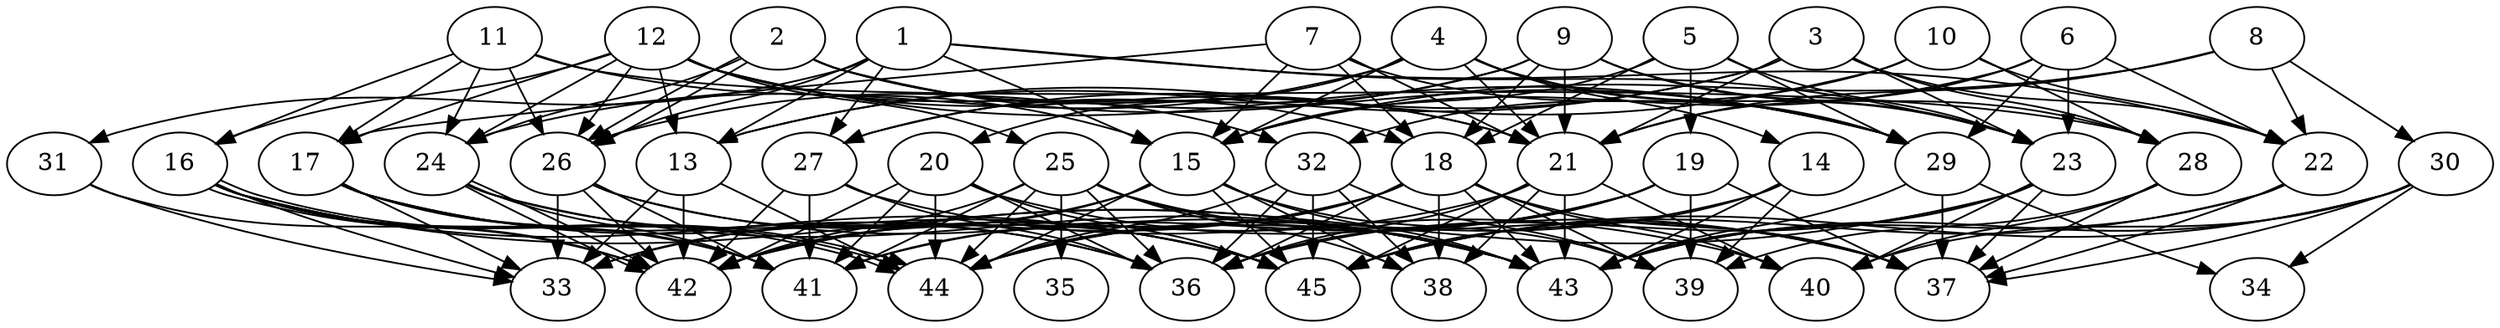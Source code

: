 // DAG automatically generated by daggen at Thu Oct  3 14:07:25 2019
// ./daggen --dot -n 45 --ccr 0.4 --fat 0.7 --regular 0.5 --density 0.6 --mindata 5242880 --maxdata 52428800 
digraph G {
  1 [size="31152640", alpha="0.10", expect_size="12461056"] 
  1 -> 13 [size ="12461056"]
  1 -> 15 [size ="12461056"]
  1 -> 22 [size ="12461056"]
  1 -> 23 [size ="12461056"]
  1 -> 26 [size ="12461056"]
  1 -> 27 [size ="12461056"]
  1 -> 31 [size ="12461056"]
  2 [size="83530240", alpha="0.12", expect_size="33412096"] 
  2 -> 18 [size ="33412096"]
  2 -> 21 [size ="33412096"]
  2 -> 24 [size ="33412096"]
  2 -> 26 [size ="33412096"]
  2 -> 26 [size ="33412096"]
  2 -> 29 [size ="33412096"]
  3 [size="29030400", alpha="0.10", expect_size="11612160"] 
  3 -> 13 [size ="11612160"]
  3 -> 21 [size ="11612160"]
  3 -> 22 [size ="11612160"]
  3 -> 23 [size ="11612160"]
  3 -> 27 [size ="11612160"]
  3 -> 28 [size ="11612160"]
  4 [size="123985920", alpha="0.07", expect_size="49594368"] 
  4 -> 14 [size ="49594368"]
  4 -> 15 [size ="49594368"]
  4 -> 20 [size ="49594368"]
  4 -> 21 [size ="49594368"]
  4 -> 23 [size ="49594368"]
  4 -> 24 [size ="49594368"]
  4 -> 29 [size ="49594368"]
  5 [size="45043200", alpha="0.12", expect_size="18017280"] 
  5 -> 15 [size ="18017280"]
  5 -> 18 [size ="18017280"]
  5 -> 19 [size ="18017280"]
  5 -> 23 [size ="18017280"]
  5 -> 29 [size ="18017280"]
  6 [size="58910720", alpha="0.12", expect_size="23564288"] 
  6 -> 15 [size ="23564288"]
  6 -> 21 [size ="23564288"]
  6 -> 22 [size ="23564288"]
  6 -> 23 [size ="23564288"]
  6 -> 29 [size ="23564288"]
  7 [size="63969280", alpha="0.06", expect_size="25587712"] 
  7 -> 15 [size ="25587712"]
  7 -> 17 [size ="25587712"]
  7 -> 18 [size ="25587712"]
  7 -> 21 [size ="25587712"]
  7 -> 29 [size ="25587712"]
  8 [size="30144000", alpha="0.11", expect_size="12057600"] 
  8 -> 15 [size ="12057600"]
  8 -> 21 [size ="12057600"]
  8 -> 22 [size ="12057600"]
  8 -> 30 [size ="12057600"]
  9 [size="119324160", alpha="0.17", expect_size="47729664"] 
  9 -> 18 [size ="47729664"]
  9 -> 21 [size ="47729664"]
  9 -> 23 [size ="47729664"]
  9 -> 26 [size ="47729664"]
  9 -> 27 [size ="47729664"]
  9 -> 28 [size ="47729664"]
  10 [size="85934080", alpha="0.17", expect_size="34373632"] 
  10 -> 13 [size ="34373632"]
  10 -> 22 [size ="34373632"]
  10 -> 28 [size ="34373632"]
  10 -> 32 [size ="34373632"]
  11 [size="66352640", alpha="0.13", expect_size="26541056"] 
  11 -> 15 [size ="26541056"]
  11 -> 16 [size ="26541056"]
  11 -> 17 [size ="26541056"]
  11 -> 24 [size ="26541056"]
  11 -> 26 [size ="26541056"]
  11 -> 28 [size ="26541056"]
  12 [size="125880320", alpha="0.19", expect_size="50352128"] 
  12 -> 13 [size ="50352128"]
  12 -> 16 [size ="50352128"]
  12 -> 17 [size ="50352128"]
  12 -> 21 [size ="50352128"]
  12 -> 24 [size ="50352128"]
  12 -> 25 [size ="50352128"]
  12 -> 26 [size ="50352128"]
  12 -> 29 [size ="50352128"]
  12 -> 32 [size ="50352128"]
  13 [size="77419520", alpha="0.12", expect_size="30967808"] 
  13 -> 33 [size ="30967808"]
  13 -> 42 [size ="30967808"]
  13 -> 44 [size ="30967808"]
  14 [size="17776640", alpha="0.19", expect_size="7110656"] 
  14 -> 39 [size ="7110656"]
  14 -> 43 [size ="7110656"]
  14 -> 44 [size ="7110656"]
  14 -> 45 [size ="7110656"]
  15 [size="56373760", alpha="0.14", expect_size="22549504"] 
  15 -> 33 [size ="22549504"]
  15 -> 38 [size ="22549504"]
  15 -> 39 [size ="22549504"]
  15 -> 42 [size ="22549504"]
  15 -> 43 [size ="22549504"]
  15 -> 44 [size ="22549504"]
  15 -> 45 [size ="22549504"]
  16 [size="125491200", alpha="0.13", expect_size="50196480"] 
  16 -> 33 [size ="50196480"]
  16 -> 41 [size ="50196480"]
  16 -> 42 [size ="50196480"]
  16 -> 43 [size ="50196480"]
  16 -> 44 [size ="50196480"]
  16 -> 44 [size ="50196480"]
  16 -> 45 [size ="50196480"]
  17 [size="78712320", alpha="0.16", expect_size="31484928"] 
  17 -> 33 [size ="31484928"]
  17 -> 36 [size ="31484928"]
  17 -> 41 [size ="31484928"]
  17 -> 44 [size ="31484928"]
  17 -> 45 [size ="31484928"]
  18 [size="111528960", alpha="0.11", expect_size="44611584"] 
  18 -> 33 [size ="44611584"]
  18 -> 36 [size ="44611584"]
  18 -> 37 [size ="44611584"]
  18 -> 38 [size ="44611584"]
  18 -> 39 [size ="44611584"]
  18 -> 40 [size ="44611584"]
  18 -> 41 [size ="44611584"]
  18 -> 43 [size ="44611584"]
  18 -> 44 [size ="44611584"]
  19 [size="58728960", alpha="0.12", expect_size="23491584"] 
  19 -> 36 [size ="23491584"]
  19 -> 37 [size ="23491584"]
  19 -> 39 [size ="23491584"]
  19 -> 41 [size ="23491584"]
  19 -> 44 [size ="23491584"]
  20 [size="39298560", alpha="0.02", expect_size="15719424"] 
  20 -> 36 [size ="15719424"]
  20 -> 37 [size ="15719424"]
  20 -> 41 [size ="15719424"]
  20 -> 42 [size ="15719424"]
  20 -> 44 [size ="15719424"]
  20 -> 45 [size ="15719424"]
  21 [size="19806720", alpha="0.14", expect_size="7922688"] 
  21 -> 36 [size ="7922688"]
  21 -> 38 [size ="7922688"]
  21 -> 40 [size ="7922688"]
  21 -> 42 [size ="7922688"]
  21 -> 43 [size ="7922688"]
  21 -> 45 [size ="7922688"]
  22 [size="96163840", alpha="0.19", expect_size="38465536"] 
  22 -> 37 [size ="38465536"]
  22 -> 43 [size ="38465536"]
  22 -> 45 [size ="38465536"]
  23 [size="91043840", alpha="0.06", expect_size="36417536"] 
  23 -> 36 [size ="36417536"]
  23 -> 37 [size ="36417536"]
  23 -> 40 [size ="36417536"]
  23 -> 42 [size ="36417536"]
  23 -> 43 [size ="36417536"]
  24 [size="42496000", alpha="0.12", expect_size="16998400"] 
  24 -> 36 [size ="16998400"]
  24 -> 41 [size ="16998400"]
  24 -> 42 [size ="16998400"]
  24 -> 42 [size ="16998400"]
  24 -> 43 [size ="16998400"]
  25 [size="36485120", alpha="0.03", expect_size="14594048"] 
  25 -> 35 [size ="14594048"]
  25 -> 36 [size ="14594048"]
  25 -> 37 [size ="14594048"]
  25 -> 38 [size ="14594048"]
  25 -> 41 [size ="14594048"]
  25 -> 42 [size ="14594048"]
  25 -> 43 [size ="14594048"]
  25 -> 44 [size ="14594048"]
  26 [size="121996800", alpha="0.03", expect_size="48798720"] 
  26 -> 33 [size ="48798720"]
  26 -> 41 [size ="48798720"]
  26 -> 42 [size ="48798720"]
  26 -> 43 [size ="48798720"]
  26 -> 45 [size ="48798720"]
  27 [size="79784960", alpha="0.10", expect_size="31913984"] 
  27 -> 36 [size ="31913984"]
  27 -> 40 [size ="31913984"]
  27 -> 41 [size ="31913984"]
  27 -> 42 [size ="31913984"]
  28 [size="54103040", alpha="0.01", expect_size="21641216"] 
  28 -> 37 [size ="21641216"]
  28 -> 39 [size ="21641216"]
  28 -> 40 [size ="21641216"]
  29 [size="117493760", alpha="0.10", expect_size="46997504"] 
  29 -> 34 [size ="46997504"]
  29 -> 37 [size ="46997504"]
  29 -> 43 [size ="46997504"]
  30 [size="71255040", alpha="0.11", expect_size="28502016"] 
  30 -> 34 [size ="28502016"]
  30 -> 37 [size ="28502016"]
  30 -> 40 [size ="28502016"]
  30 -> 43 [size ="28502016"]
  30 -> 45 [size ="28502016"]
  31 [size="81090560", alpha="0.01", expect_size="32436224"] 
  31 -> 33 [size ="32436224"]
  31 -> 42 [size ="32436224"]
  32 [size="47080960", alpha="0.10", expect_size="18832384"] 
  32 -> 36 [size ="18832384"]
  32 -> 38 [size ="18832384"]
  32 -> 39 [size ="18832384"]
  32 -> 44 [size ="18832384"]
  32 -> 45 [size ="18832384"]
  33 [size="39651840", alpha="0.10", expect_size="15860736"] 
  34 [size="74728960", alpha="0.11", expect_size="29891584"] 
  35 [size="27261440", alpha="0.19", expect_size="10904576"] 
  36 [size="47155200", alpha="0.07", expect_size="18862080"] 
  37 [size="62243840", alpha="0.05", expect_size="24897536"] 
  38 [size="123394560", alpha="0.00", expect_size="49357824"] 
  39 [size="129679360", alpha="0.03", expect_size="51871744"] 
  40 [size="69352960", alpha="0.10", expect_size="27741184"] 
  41 [size="15244800", alpha="0.19", expect_size="6097920"] 
  42 [size="20597760", alpha="0.01", expect_size="8239104"] 
  43 [size="80225280", alpha="0.17", expect_size="32090112"] 
  44 [size="22510080", alpha="0.18", expect_size="9004032"] 
  45 [size="88053760", alpha="0.02", expect_size="35221504"] 
}
